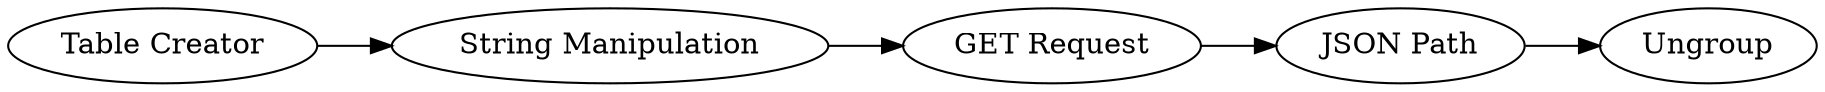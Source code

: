 digraph {
	10 -> 13
	14 -> 11
	12 -> 14
	13 -> 12
	13 [label="String Manipulation"]
	11 [label=Ungroup]
	10 [label="Table Creator"]
	14 [label="JSON Path"]
	12 [label="GET Request"]
	rankdir=LR
}
